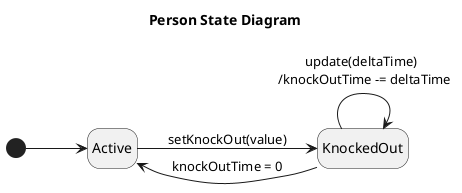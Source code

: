 @startuml person
title Person State Diagram
hide empty description
left to right direction

[*] --> Active
Active --> KnockedOut: setKnockOut(value)
KnockedOut --> Active: knockOutTime = 0
KnockedOut --> KnockedOut: update(deltaTime) \n /knockOutTime -= deltaTime

@enduml